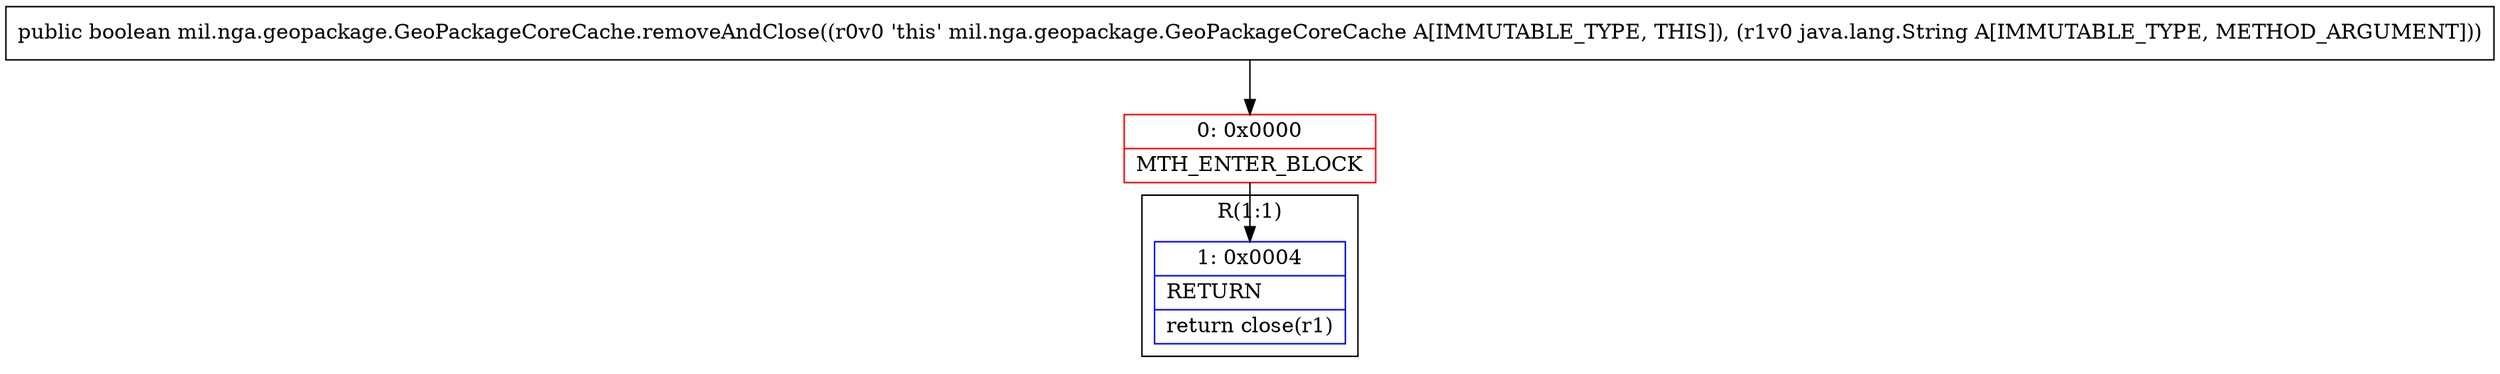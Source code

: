 digraph "CFG formil.nga.geopackage.GeoPackageCoreCache.removeAndClose(Ljava\/lang\/String;)Z" {
subgraph cluster_Region_1341684485 {
label = "R(1:1)";
node [shape=record,color=blue];
Node_1 [shape=record,label="{1\:\ 0x0004|RETURN\l|return close(r1)\l}"];
}
Node_0 [shape=record,color=red,label="{0\:\ 0x0000|MTH_ENTER_BLOCK\l}"];
MethodNode[shape=record,label="{public boolean mil.nga.geopackage.GeoPackageCoreCache.removeAndClose((r0v0 'this' mil.nga.geopackage.GeoPackageCoreCache A[IMMUTABLE_TYPE, THIS]), (r1v0 java.lang.String A[IMMUTABLE_TYPE, METHOD_ARGUMENT])) }"];
MethodNode -> Node_0;
Node_0 -> Node_1;
}


